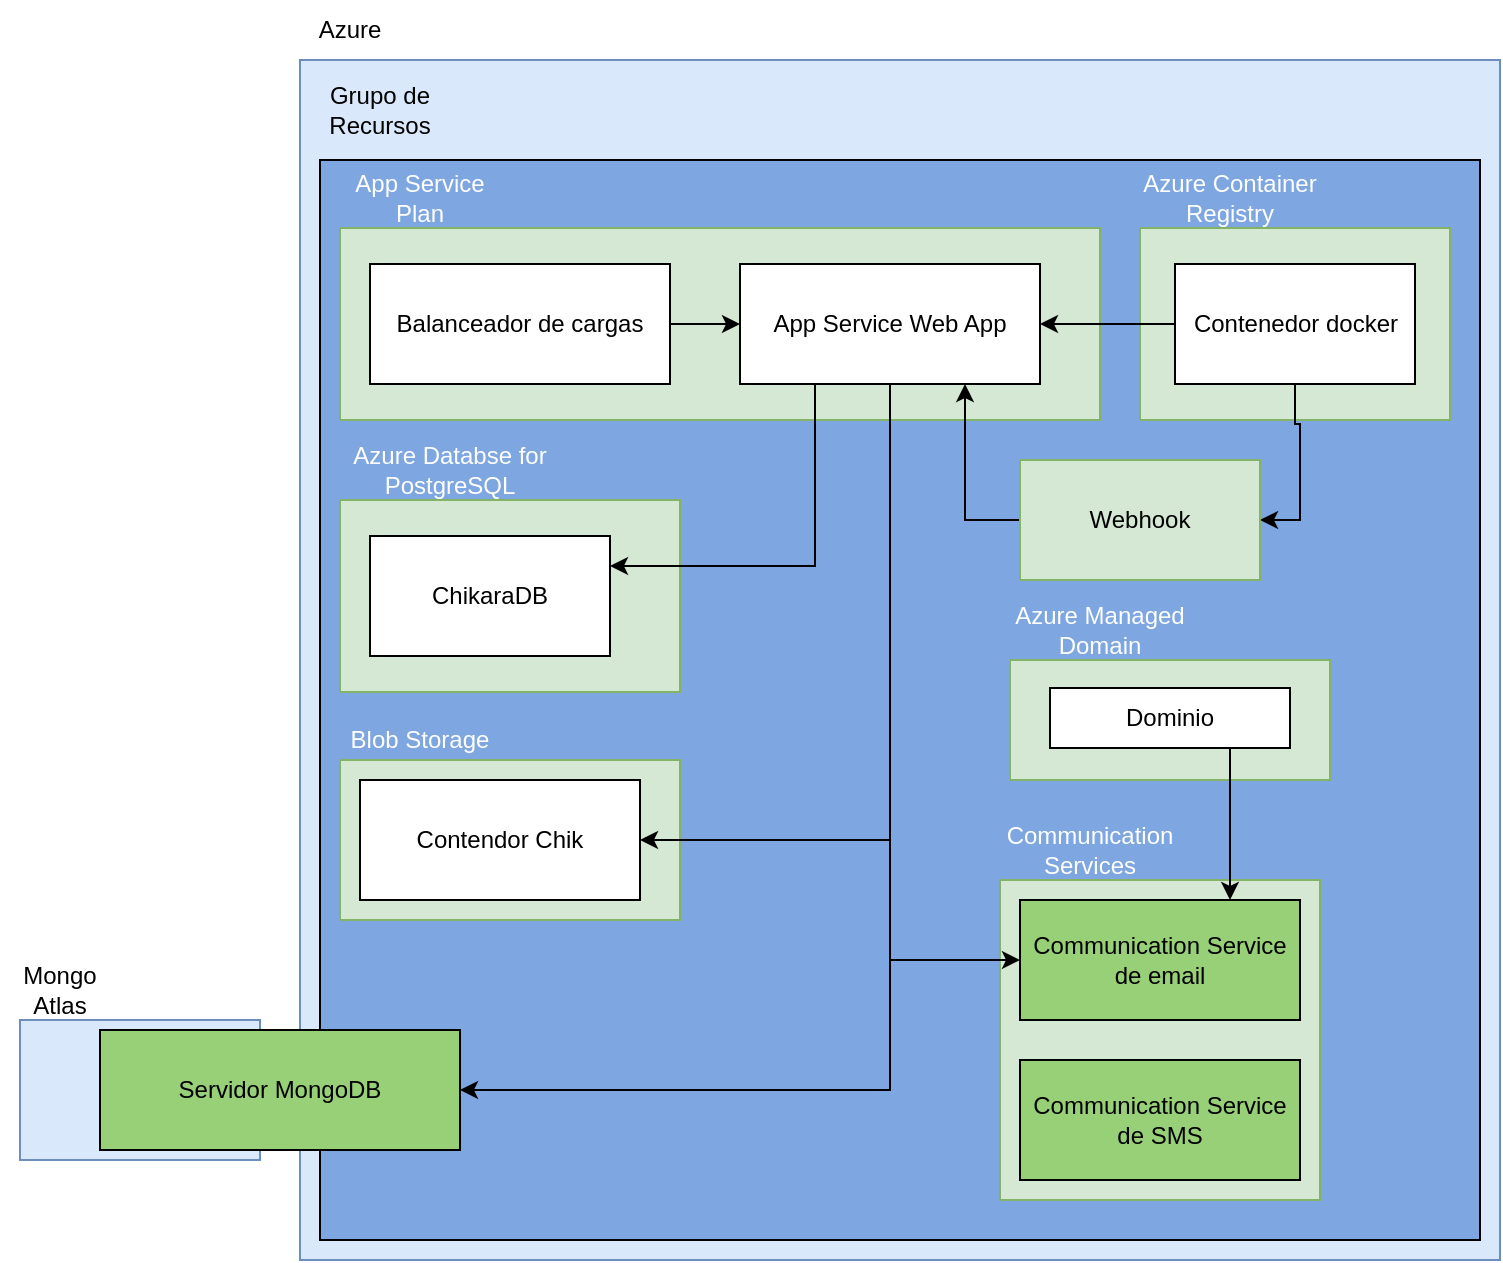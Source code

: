 <mxfile version="20.2.8" type="device"><diagram id="wiPQ-FZGxbOqptHlm_Tn" name="Página-1"><mxGraphModel dx="1422" dy="865" grid="1" gridSize="10" guides="1" tooltips="1" connect="1" arrows="1" fold="1" page="1" pageScale="1" pageWidth="1169" pageHeight="827" math="0" shadow="0"><root><mxCell id="0"/><mxCell id="1" parent="0"/><mxCell id="pXrKgMqVLePA81135RMK-2" value="Azure" style="text;html=1;strokeColor=none;fillColor=none;align=center;verticalAlign=middle;whiteSpace=wrap;rounded=0;" vertex="1" parent="1"><mxGeometry x="550" y="50" width="50" height="30" as="geometry"/></mxCell><mxCell id="pXrKgMqVLePA81135RMK-3" value="" style="rounded=0;whiteSpace=wrap;html=1;fillColor=#dae8fc;strokeColor=#6c8ebf;" vertex="1" parent="1"><mxGeometry x="550" y="80" width="600" height="600" as="geometry"/></mxCell><mxCell id="pXrKgMqVLePA81135RMK-4" value="" style="rounded=0;whiteSpace=wrap;html=1;fillColor=#7EA6E0;strokeColor=#000000;" vertex="1" parent="1"><mxGeometry x="560" y="130" width="580" height="540" as="geometry"/></mxCell><mxCell id="pXrKgMqVLePA81135RMK-5" value="Grupo de Recursos" style="text;html=1;align=center;verticalAlign=middle;whiteSpace=wrap;rounded=0;" vertex="1" parent="1"><mxGeometry x="560" y="90" width="60" height="30" as="geometry"/></mxCell><mxCell id="pXrKgMqVLePA81135RMK-6" value="" style="rounded=0;whiteSpace=wrap;html=1;strokeColor=#82b366;fillColor=#d5e8d4;" vertex="1" parent="1"><mxGeometry x="570" y="164" width="380" height="96" as="geometry"/></mxCell><mxCell id="pXrKgMqVLePA81135RMK-7" value="App Service Plan" style="text;html=1;strokeColor=none;fillColor=none;align=center;verticalAlign=middle;whiteSpace=wrap;rounded=0;fontColor=#FFFFFF;" vertex="1" parent="1"><mxGeometry x="570" y="134" width="80" height="30" as="geometry"/></mxCell><mxCell id="pXrKgMqVLePA81135RMK-11" style="edgeStyle=orthogonalEdgeStyle;rounded=0;orthogonalLoop=1;jettySize=auto;html=1;exitX=1;exitY=0.5;exitDx=0;exitDy=0;fontColor=#000000;" edge="1" parent="1" source="pXrKgMqVLePA81135RMK-8" target="pXrKgMqVLePA81135RMK-10"><mxGeometry relative="1" as="geometry"/></mxCell><mxCell id="pXrKgMqVLePA81135RMK-8" value="&lt;font color=&quot;#000000&quot;&gt;Balanceador de cargas&lt;/font&gt;" style="rounded=0;whiteSpace=wrap;html=1;" vertex="1" parent="1"><mxGeometry x="585" y="182" width="150" height="60" as="geometry"/></mxCell><mxCell id="pXrKgMqVLePA81135RMK-42" style="edgeStyle=orthogonalEdgeStyle;rounded=0;orthogonalLoop=1;jettySize=auto;html=1;exitX=0.5;exitY=1;exitDx=0;exitDy=0;entryX=1;entryY=0.5;entryDx=0;entryDy=0;fontColor=#000000;" edge="1" parent="1" source="pXrKgMqVLePA81135RMK-10" target="pXrKgMqVLePA81135RMK-41"><mxGeometry relative="1" as="geometry"/></mxCell><mxCell id="pXrKgMqVLePA81135RMK-10" value="&lt;font color=&quot;#000000&quot;&gt;App Service Web App&lt;/font&gt;" style="rounded=0;whiteSpace=wrap;html=1;" vertex="1" parent="1"><mxGeometry x="770" y="182" width="150" height="60" as="geometry"/></mxCell><mxCell id="pXrKgMqVLePA81135RMK-12" value="" style="rounded=0;whiteSpace=wrap;html=1;strokeColor=#82b366;fillColor=#d5e8d4;" vertex="1" parent="1"><mxGeometry x="570" y="300" width="170" height="96" as="geometry"/></mxCell><mxCell id="pXrKgMqVLePA81135RMK-13" value="Azure Databse for PostgreSQL" style="text;html=1;strokeColor=none;fillColor=none;align=center;verticalAlign=middle;whiteSpace=wrap;rounded=0;fontColor=#FFFFFF;" vertex="1" parent="1"><mxGeometry x="570" y="270" width="110" height="30" as="geometry"/></mxCell><mxCell id="pXrKgMqVLePA81135RMK-14" value="ChikaraDB" style="rounded=0;whiteSpace=wrap;html=1;" vertex="1" parent="1"><mxGeometry x="585" y="318" width="120" height="60" as="geometry"/></mxCell><mxCell id="pXrKgMqVLePA81135RMK-15" style="edgeStyle=orthogonalEdgeStyle;rounded=0;orthogonalLoop=1;jettySize=auto;html=1;exitX=0.25;exitY=1;exitDx=0;exitDy=0;entryX=1;entryY=0.25;entryDx=0;entryDy=0;fontColor=#000000;" edge="1" parent="1" source="pXrKgMqVLePA81135RMK-10" target="pXrKgMqVLePA81135RMK-14"><mxGeometry relative="1" as="geometry"/></mxCell><mxCell id="pXrKgMqVLePA81135RMK-16" value="" style="rounded=0;whiteSpace=wrap;html=1;strokeColor=#82b366;fillColor=#d5e8d4;" vertex="1" parent="1"><mxGeometry x="970" y="164" width="155" height="96" as="geometry"/></mxCell><mxCell id="pXrKgMqVLePA81135RMK-17" value="Azure Container Registry" style="text;html=1;strokeColor=none;fillColor=none;align=center;verticalAlign=middle;whiteSpace=wrap;rounded=0;fontColor=#FFFFFF;" vertex="1" parent="1"><mxGeometry x="960" y="134" width="110" height="30" as="geometry"/></mxCell><mxCell id="pXrKgMqVLePA81135RMK-19" style="edgeStyle=orthogonalEdgeStyle;rounded=0;orthogonalLoop=1;jettySize=auto;html=1;exitX=0;exitY=0.5;exitDx=0;exitDy=0;fontColor=#000000;" edge="1" parent="1" source="pXrKgMqVLePA81135RMK-18" target="pXrKgMqVLePA81135RMK-10"><mxGeometry relative="1" as="geometry"/></mxCell><mxCell id="pXrKgMqVLePA81135RMK-22" style="edgeStyle=orthogonalEdgeStyle;rounded=0;orthogonalLoop=1;jettySize=auto;html=1;exitX=0.5;exitY=1;exitDx=0;exitDy=0;entryX=1;entryY=0.5;entryDx=0;entryDy=0;fontColor=#000000;" edge="1" parent="1" source="pXrKgMqVLePA81135RMK-18" target="pXrKgMqVLePA81135RMK-20"><mxGeometry relative="1" as="geometry"/></mxCell><mxCell id="pXrKgMqVLePA81135RMK-18" value="Contenedor docker" style="rounded=0;whiteSpace=wrap;html=1;" vertex="1" parent="1"><mxGeometry x="987.5" y="182" width="120" height="60" as="geometry"/></mxCell><mxCell id="pXrKgMqVLePA81135RMK-23" style="edgeStyle=orthogonalEdgeStyle;rounded=0;orthogonalLoop=1;jettySize=auto;html=1;exitX=0;exitY=0.5;exitDx=0;exitDy=0;entryX=0.75;entryY=1;entryDx=0;entryDy=0;fontColor=#000000;" edge="1" parent="1" source="pXrKgMqVLePA81135RMK-20" target="pXrKgMqVLePA81135RMK-10"><mxGeometry relative="1" as="geometry"/></mxCell><mxCell id="pXrKgMqVLePA81135RMK-20" value="Webhook" style="rounded=0;whiteSpace=wrap;html=1;strokeColor=#82b366;fillColor=#d5e8d4;" vertex="1" parent="1"><mxGeometry x="910" y="280" width="120" height="60" as="geometry"/></mxCell><mxCell id="pXrKgMqVLePA81135RMK-24" value="" style="rounded=0;whiteSpace=wrap;html=1;strokeColor=#82b366;fillColor=#d5e8d4;" vertex="1" parent="1"><mxGeometry x="570" y="430" width="170" height="80" as="geometry"/></mxCell><mxCell id="pXrKgMqVLePA81135RMK-25" value="Blob Storage" style="text;html=1;strokeColor=none;fillColor=none;align=center;verticalAlign=middle;whiteSpace=wrap;rounded=0;fontColor=#FFFFFF;" vertex="1" parent="1"><mxGeometry x="555" y="405" width="110" height="30" as="geometry"/></mxCell><mxCell id="pXrKgMqVLePA81135RMK-26" value="Contendor Chik" style="rounded=0;whiteSpace=wrap;html=1;" vertex="1" parent="1"><mxGeometry x="580" y="440" width="140" height="60" as="geometry"/></mxCell><mxCell id="pXrKgMqVLePA81135RMK-27" style="edgeStyle=orthogonalEdgeStyle;rounded=0;orthogonalLoop=1;jettySize=auto;html=1;exitX=0.5;exitY=1;exitDx=0;exitDy=0;entryX=1;entryY=0.5;entryDx=0;entryDy=0;fontColor=#000000;" edge="1" parent="1" source="pXrKgMqVLePA81135RMK-10" target="pXrKgMqVLePA81135RMK-26"><mxGeometry relative="1" as="geometry"/></mxCell><mxCell id="pXrKgMqVLePA81135RMK-28" value="" style="rounded=0;whiteSpace=wrap;html=1;strokeColor=#82b366;fillColor=#d5e8d4;" vertex="1" parent="1"><mxGeometry x="905" y="380" width="160" height="60" as="geometry"/></mxCell><mxCell id="pXrKgMqVLePA81135RMK-29" value="Azure Managed Domain" style="text;html=1;strokeColor=none;fillColor=none;align=center;verticalAlign=middle;whiteSpace=wrap;rounded=0;fontColor=#FFFFFF;" vertex="1" parent="1"><mxGeometry x="895" y="350" width="110" height="30" as="geometry"/></mxCell><mxCell id="pXrKgMqVLePA81135RMK-30" value="Dominio" style="rounded=0;whiteSpace=wrap;html=1;" vertex="1" parent="1"><mxGeometry x="925" y="394" width="120" height="30" as="geometry"/></mxCell><mxCell id="pXrKgMqVLePA81135RMK-31" value="" style="rounded=0;whiteSpace=wrap;html=1;strokeColor=#82b366;fillColor=#d5e8d4;" vertex="1" parent="1"><mxGeometry x="900" y="490" width="160" height="160" as="geometry"/></mxCell><mxCell id="pXrKgMqVLePA81135RMK-32" value="Communication Services" style="text;html=1;strokeColor=none;fillColor=none;align=center;verticalAlign=middle;whiteSpace=wrap;rounded=0;fontColor=#FFFFFF;" vertex="1" parent="1"><mxGeometry x="890" y="460" width="110" height="30" as="geometry"/></mxCell><mxCell id="pXrKgMqVLePA81135RMK-35" value="Communication Service de email" style="rounded=0;whiteSpace=wrap;html=1;strokeColor=#000000;fillColor=#97D077;" vertex="1" parent="1"><mxGeometry x="910" y="500" width="140" height="60" as="geometry"/></mxCell><mxCell id="pXrKgMqVLePA81135RMK-36" value="Communication Service de SMS" style="rounded=0;whiteSpace=wrap;html=1;strokeColor=#000000;fillColor=#97D077;" vertex="1" parent="1"><mxGeometry x="910" y="580" width="140" height="60" as="geometry"/></mxCell><mxCell id="pXrKgMqVLePA81135RMK-39" value="" style="rounded=0;whiteSpace=wrap;html=1;strokeColor=#6c8ebf;fillColor=#dae8fc;" vertex="1" parent="1"><mxGeometry x="410" y="560" width="120" height="70" as="geometry"/></mxCell><mxCell id="pXrKgMqVLePA81135RMK-40" value="Mongo Atlas" style="text;html=1;strokeColor=none;fillColor=none;align=center;verticalAlign=middle;whiteSpace=wrap;rounded=0;fontColor=#000000;" vertex="1" parent="1"><mxGeometry x="400" y="530" width="60" height="30" as="geometry"/></mxCell><mxCell id="pXrKgMqVLePA81135RMK-41" value="Servidor MongoDB" style="rounded=0;whiteSpace=wrap;html=1;strokeColor=#000000;fontColor=#000000;fillColor=#97D077;" vertex="1" parent="1"><mxGeometry x="450" y="565" width="180" height="60" as="geometry"/></mxCell><mxCell id="pXrKgMqVLePA81135RMK-37" style="edgeStyle=orthogonalEdgeStyle;rounded=0;orthogonalLoop=1;jettySize=auto;html=1;exitX=0.5;exitY=1;exitDx=0;exitDy=0;entryX=0;entryY=0.5;entryDx=0;entryDy=0;fontColor=#000000;" edge="1" parent="1" source="pXrKgMqVLePA81135RMK-10" target="pXrKgMqVLePA81135RMK-35"><mxGeometry relative="1" as="geometry"/></mxCell><mxCell id="pXrKgMqVLePA81135RMK-38" style="edgeStyle=orthogonalEdgeStyle;rounded=0;orthogonalLoop=1;jettySize=auto;html=1;exitX=0.75;exitY=1;exitDx=0;exitDy=0;entryX=0.75;entryY=0;entryDx=0;entryDy=0;fontColor=#000000;" edge="1" parent="1" source="pXrKgMqVLePA81135RMK-30" target="pXrKgMqVLePA81135RMK-35"><mxGeometry relative="1" as="geometry"/></mxCell></root></mxGraphModel></diagram></mxfile>